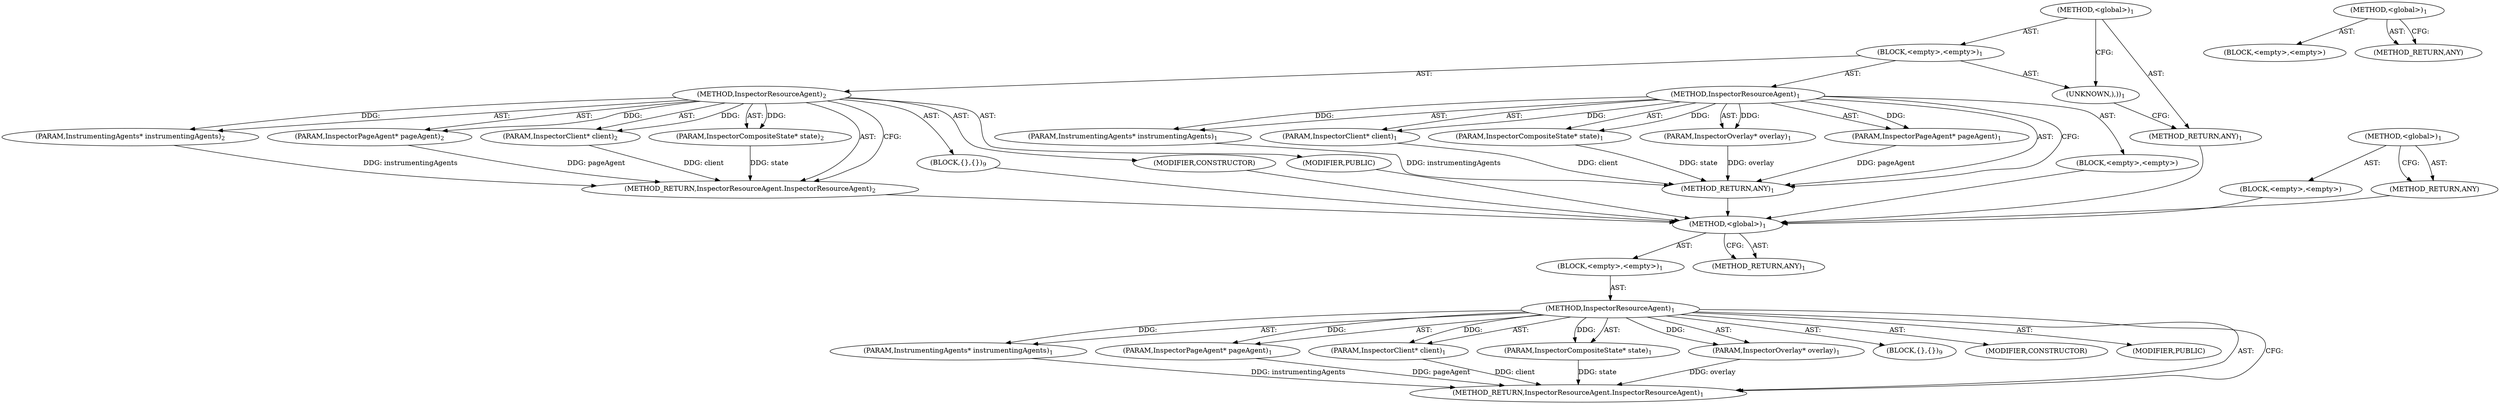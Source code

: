 digraph "InspectorResourceAgent" {
vulnerable_6 [label=<(METHOD,&lt;global&gt;)<SUB>1</SUB>>];
vulnerable_7 [label=<(BLOCK,&lt;empty&gt;,&lt;empty&gt;)<SUB>1</SUB>>];
vulnerable_8 [label=<(METHOD,InspectorResourceAgent)<SUB>1</SUB>>];
vulnerable_9 [label=<(PARAM,InstrumentingAgents* instrumentingAgents)<SUB>1</SUB>>];
vulnerable_10 [label=<(PARAM,InspectorPageAgent* pageAgent)<SUB>1</SUB>>];
vulnerable_11 [label=<(PARAM,InspectorClient* client)<SUB>1</SUB>>];
vulnerable_12 [label=<(PARAM,InspectorCompositeState* state)<SUB>1</SUB>>];
vulnerable_13 [label=<(PARAM,InspectorOverlay* overlay)<SUB>1</SUB>>];
vulnerable_14 [label=<(BLOCK,{
},{
})<SUB>9</SUB>>];
vulnerable_15 [label=<(MODIFIER,CONSTRUCTOR)>];
vulnerable_16 [label=<(MODIFIER,PUBLIC)>];
vulnerable_17 [label=<(METHOD_RETURN,InspectorResourceAgent.InspectorResourceAgent)<SUB>1</SUB>>];
vulnerable_19 [label=<(METHOD_RETURN,ANY)<SUB>1</SUB>>];
vulnerable_38 [label=<(METHOD,&lt;global&gt;)<SUB>1</SUB>>];
vulnerable_39 [label=<(BLOCK,&lt;empty&gt;,&lt;empty&gt;)>];
vulnerable_40 [label=<(METHOD_RETURN,ANY)>];
fixed_6 [label=<(METHOD,&lt;global&gt;)<SUB>1</SUB>>];
fixed_7 [label=<(BLOCK,&lt;empty&gt;,&lt;empty&gt;)<SUB>1</SUB>>];
fixed_8 [label=<(METHOD,InspectorResourceAgent)<SUB>1</SUB>>];
fixed_9 [label=<(PARAM,InstrumentingAgents* instrumentingAgents)<SUB>1</SUB>>];
fixed_10 [label=<(PARAM,InspectorPageAgent* pageAgent)<SUB>1</SUB>>];
fixed_11 [label=<(PARAM,InspectorClient* client)<SUB>1</SUB>>];
fixed_12 [label=<(PARAM,InspectorCompositeState* state)<SUB>1</SUB>>];
fixed_13 [label=<(PARAM,InspectorOverlay* overlay)<SUB>1</SUB>>];
fixed_14 [label=<(BLOCK,&lt;empty&gt;,&lt;empty&gt;)>];
fixed_15 [label=<(METHOD_RETURN,ANY)<SUB>1</SUB>>];
fixed_17 [label=<(UNKNOWN,),))<SUB>1</SUB>>];
fixed_18 [label=<(METHOD,InspectorResourceAgent)<SUB>2</SUB>>];
fixed_19 [label=<(PARAM,InstrumentingAgents* instrumentingAgents)<SUB>2</SUB>>];
fixed_20 [label=<(PARAM,InspectorPageAgent* pageAgent)<SUB>2</SUB>>];
fixed_21 [label=<(PARAM,InspectorClient* client)<SUB>2</SUB>>];
fixed_22 [label=<(PARAM,InspectorCompositeState* state)<SUB>2</SUB>>];
fixed_23 [label=<(BLOCK,{
},{
})<SUB>9</SUB>>];
fixed_24 [label=<(MODIFIER,CONSTRUCTOR)>];
fixed_25 [label=<(MODIFIER,PUBLIC)>];
fixed_26 [label=<(METHOD_RETURN,InspectorResourceAgent.InspectorResourceAgent)<SUB>2</SUB>>];
fixed_28 [label=<(METHOD_RETURN,ANY)<SUB>1</SUB>>];
fixed_47 [label=<(METHOD,&lt;global&gt;)<SUB>1</SUB>>];
fixed_48 [label=<(BLOCK,&lt;empty&gt;,&lt;empty&gt;)>];
fixed_49 [label=<(METHOD_RETURN,ANY)>];
vulnerable_6 -> vulnerable_7  [key=0, label="AST: "];
vulnerable_6 -> vulnerable_19  [key=0, label="AST: "];
vulnerable_6 -> vulnerable_19  [key=1, label="CFG: "];
vulnerable_7 -> vulnerable_8  [key=0, label="AST: "];
vulnerable_8 -> vulnerable_9  [key=0, label="AST: "];
vulnerable_8 -> vulnerable_9  [key=1, label="DDG: "];
vulnerable_8 -> vulnerable_10  [key=0, label="AST: "];
vulnerable_8 -> vulnerable_10  [key=1, label="DDG: "];
vulnerable_8 -> vulnerable_11  [key=0, label="AST: "];
vulnerable_8 -> vulnerable_11  [key=1, label="DDG: "];
vulnerable_8 -> vulnerable_12  [key=0, label="AST: "];
vulnerable_8 -> vulnerable_12  [key=1, label="DDG: "];
vulnerable_8 -> vulnerable_13  [key=0, label="AST: "];
vulnerable_8 -> vulnerable_13  [key=1, label="DDG: "];
vulnerable_8 -> vulnerable_14  [key=0, label="AST: "];
vulnerable_8 -> vulnerable_15  [key=0, label="AST: "];
vulnerable_8 -> vulnerable_16  [key=0, label="AST: "];
vulnerable_8 -> vulnerable_17  [key=0, label="AST: "];
vulnerable_8 -> vulnerable_17  [key=1, label="CFG: "];
vulnerable_9 -> vulnerable_17  [key=0, label="DDG: instrumentingAgents"];
vulnerable_10 -> vulnerable_17  [key=0, label="DDG: pageAgent"];
vulnerable_11 -> vulnerable_17  [key=0, label="DDG: client"];
vulnerable_12 -> vulnerable_17  [key=0, label="DDG: state"];
vulnerable_13 -> vulnerable_17  [key=0, label="DDG: overlay"];
vulnerable_38 -> vulnerable_39  [key=0, label="AST: "];
vulnerable_38 -> vulnerable_40  [key=0, label="AST: "];
vulnerable_38 -> vulnerable_40  [key=1, label="CFG: "];
fixed_6 -> fixed_7  [key=0, label="AST: "];
fixed_6 -> fixed_28  [key=0, label="AST: "];
fixed_6 -> fixed_17  [key=0, label="CFG: "];
fixed_7 -> fixed_8  [key=0, label="AST: "];
fixed_7 -> fixed_17  [key=0, label="AST: "];
fixed_7 -> fixed_18  [key=0, label="AST: "];
fixed_8 -> fixed_9  [key=0, label="AST: "];
fixed_8 -> fixed_9  [key=1, label="DDG: "];
fixed_8 -> fixed_10  [key=0, label="AST: "];
fixed_8 -> fixed_10  [key=1, label="DDG: "];
fixed_8 -> fixed_11  [key=0, label="AST: "];
fixed_8 -> fixed_11  [key=1, label="DDG: "];
fixed_8 -> fixed_12  [key=0, label="AST: "];
fixed_8 -> fixed_12  [key=1, label="DDG: "];
fixed_8 -> fixed_13  [key=0, label="AST: "];
fixed_8 -> fixed_13  [key=1, label="DDG: "];
fixed_8 -> fixed_14  [key=0, label="AST: "];
fixed_8 -> fixed_15  [key=0, label="AST: "];
fixed_8 -> fixed_15  [key=1, label="CFG: "];
fixed_9 -> fixed_15  [key=0, label="DDG: instrumentingAgents"];
fixed_10 -> fixed_15  [key=0, label="DDG: pageAgent"];
fixed_11 -> fixed_15  [key=0, label="DDG: client"];
fixed_12 -> fixed_15  [key=0, label="DDG: state"];
fixed_13 -> fixed_15  [key=0, label="DDG: overlay"];
fixed_14 -> vulnerable_6  [key=0];
fixed_15 -> vulnerable_6  [key=0];
fixed_17 -> fixed_28  [key=0, label="CFG: "];
fixed_18 -> fixed_19  [key=0, label="AST: "];
fixed_18 -> fixed_19  [key=1, label="DDG: "];
fixed_18 -> fixed_20  [key=0, label="AST: "];
fixed_18 -> fixed_20  [key=1, label="DDG: "];
fixed_18 -> fixed_21  [key=0, label="AST: "];
fixed_18 -> fixed_21  [key=1, label="DDG: "];
fixed_18 -> fixed_22  [key=0, label="AST: "];
fixed_18 -> fixed_22  [key=1, label="DDG: "];
fixed_18 -> fixed_23  [key=0, label="AST: "];
fixed_18 -> fixed_24  [key=0, label="AST: "];
fixed_18 -> fixed_25  [key=0, label="AST: "];
fixed_18 -> fixed_26  [key=0, label="AST: "];
fixed_18 -> fixed_26  [key=1, label="CFG: "];
fixed_19 -> fixed_26  [key=0, label="DDG: instrumentingAgents"];
fixed_20 -> fixed_26  [key=0, label="DDG: pageAgent"];
fixed_21 -> fixed_26  [key=0, label="DDG: client"];
fixed_22 -> fixed_26  [key=0, label="DDG: state"];
fixed_23 -> vulnerable_6  [key=0];
fixed_24 -> vulnerable_6  [key=0];
fixed_25 -> vulnerable_6  [key=0];
fixed_26 -> vulnerable_6  [key=0];
fixed_28 -> vulnerable_6  [key=0];
fixed_47 -> fixed_48  [key=0, label="AST: "];
fixed_47 -> fixed_49  [key=0, label="AST: "];
fixed_47 -> fixed_49  [key=1, label="CFG: "];
fixed_48 -> vulnerable_6  [key=0];
fixed_49 -> vulnerable_6  [key=0];
}
